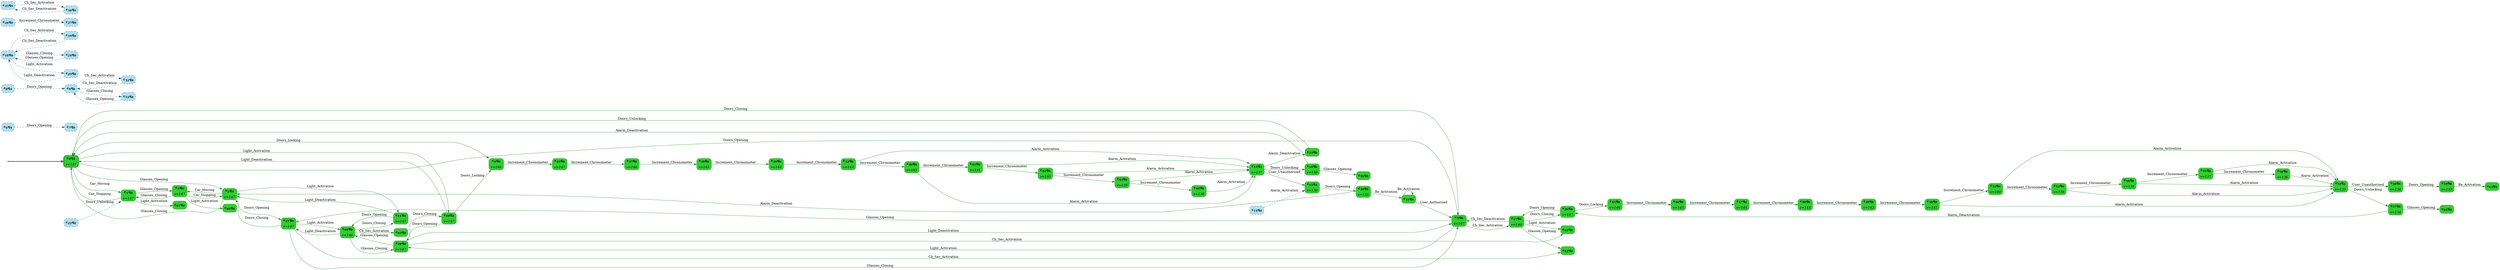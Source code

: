 digraph g {

	rankdir="LR"

	__invisible__[shape="point", color="forestgreen"]
	c0q4[label=<<b>c<sub>0</sub>q<sub>4</sub></b><br/><br/><i>v=147</i>>, shape="box", style="rounded, filled", fillcolor="limegreen", color="forestgreen", penwidth=3] // Initial
	c1q0[label=<<b>c<sub>1</sub>q<sub>0</sub></b><br/><br/><i>v=147</i>>, shape="box", style="rounded, filled", fillcolor="limegreen", color="forestgreen"]
	c3q0[label=<<b>c<sub>3</sub>q<sub>0</sub></b><br/><br/><i>v=147</i>>, shape="box", style="rounded, filled", fillcolor="limegreen", color="forestgreen"]
	c2q4[label=<<b>c<sub>2</sub>q<sub>4</sub></b><br/><br/><i>v=147</i>>, shape="box", style="rounded, filled", fillcolor="limegreen", color="forestgreen"]
	c11q4[label=<<b>c<sub>11</sub>q<sub>4</sub></b><br/><br/><i>v=147</i>>, shape="box", style="rounded, filled", fillcolor="limegreen", color="forestgreen"]
	c60q0[label=<<b>c<sub>60</sub>q<sub>0</sub></b><br/><br/><i>v=146</i>>, shape="box", style="rounded, filled", fillcolor="limegreen", color="forestgreen"]
	c65q0[label=<<b>c<sub>65</sub>q<sub>0</sub></b>>, shape="box", style="rounded, filled", fillcolor="limegreen", color="forestgreen"]
	c28q0[label=<<b>c<sub>28</sub>q<sub>0</sub></b><br/><br/><i>v=147</i>>, shape="box", style="rounded, filled", fillcolor="limegreen", color="forestgreen"]
	c5q0[label=<<b>c<sub>5</sub>q<sub>0</sub></b><br/><br/><i>v=147</i>>, shape="box", style="rounded, filled", fillcolor="limegreen", color="forestgreen"]
	c17q0[label=<<b>c<sub>17</sub>q<sub>0</sub></b><br/><br/><i>v=146</i>>, shape="box", style="rounded, filled", fillcolor="limegreen", color="forestgreen"]
	c20q4[label=<<b>c<sub>20</sub>q<sub>4</sub></b><br/><br/><i>v=147</i>>, shape="box", style="rounded, filled", fillcolor="limegreen", color="forestgreen"]
	c45q0[label=<<b>c<sub>45</sub>q<sub>0</sub></b><br/><br/><i>v=146</i>>, shape="box", style="rounded, filled", fillcolor="limegreen", color="forestgreen"]
	c46q0[label=<<b>c<sub>46</sub>q<sub>0</sub></b><br/><br/><i>v=145</i>>, shape="box", style="rounded, filled", fillcolor="limegreen", color="forestgreen"]
	c47q0[label=<<b>c<sub>47</sub>q<sub>0</sub></b><br/><br/><i>v=144</i>>, shape="box", style="rounded, filled", fillcolor="limegreen", color="forestgreen"]
	c48q0[label=<<b>c<sub>48</sub>q<sub>0</sub></b><br/><br/><i>v=143</i>>, shape="box", style="rounded, filled", fillcolor="limegreen", color="forestgreen"]
	c49q0[label=<<b>c<sub>49</sub>q<sub>0</sub></b><br/><br/><i>v=142</i>>, shape="box", style="rounded, filled", fillcolor="limegreen", color="forestgreen"]
	c50q0[label=<<b>c<sub>50</sub>q<sub>0</sub></b><br/><br/><i>v=141</i>>, shape="box", style="rounded, filled", fillcolor="limegreen", color="forestgreen"]
	c51q2[label=<<b>c<sub>51</sub>q<sub>2</sub></b><br/><br/><i>v=135</i>>, shape="box", style="rounded, filled", fillcolor="limegreen", color="forestgreen"]
	c57q0[label=<<b>c<sub>57</sub>q<sub>0</sub></b><br/><br/><i>v=134</i>>, shape="box", style="rounded, filled", fillcolor="limegreen", color="forestgreen"]
	c64q0[label=<<b>c<sub>64</sub>q<sub>0</sub></b>>, shape="box", style="rounded, filled", fillcolor="limegreen", color="forestgreen"]
	c58q4[label=<<b>c<sub>58</sub>q<sub>4</sub></b><br/><br/><i>v=134</i>>, shape="box", style="rounded, filled", fillcolor="limegreen", color="forestgreen"]
	c59q8[label=<<b>c<sub>59</sub>q<sub>8</sub></b><br/><br/><i>v=133</i>>, shape="box", style="rounded, filled", fillcolor="limegreen", color="forestgreen"]
	c63q9[label=<<b>c<sub>63</sub>q<sub>9</sub></b>>, shape="box", style="rounded, filled", fillcolor="limegreen", color="forestgreen"]
	c52q0[label=<<b>c<sub>52</sub>q<sub>0</sub></b><br/><br/><i>v=140</i>>, shape="box", style="rounded, filled", fillcolor="limegreen", color="forestgreen"]
	c53q0[label=<<b>c<sub>53</sub>q<sub>0</sub></b><br/><br/><i>v=139</i>>, shape="box", style="rounded, filled", fillcolor="limegreen", color="forestgreen"]
	c54q0[label=<<b>c<sub>54</sub>q<sub>0</sub></b><br/><br/><i>v=138</i>>, shape="box", style="rounded, filled", fillcolor="limegreen", color="forestgreen"]
	c55q0[label=<<b>c<sub>55</sub>q<sub>0</sub></b><br/><br/><i>v=137</i>>, shape="box", style="rounded, filled", fillcolor="limegreen", color="forestgreen"]
	c56q0[label=<<b>c<sub>56</sub>q<sub>0</sub></b><br/><br/><i>v=136</i>>, shape="box", style="rounded, filled", fillcolor="limegreen", color="forestgreen"]
	c62q0[label=<<b>c<sub>62</sub>q<sub>0</sub></b>>, shape="box", style="rounded, filled", fillcolor="limegreen", color="forestgreen"]
	c61q0[label=<<b>c<sub>61</sub>q<sub>0</sub></b>>, shape="box", style="rounded, filled", fillcolor="limegreen", color="forestgreen"]
	c21q0[label=<<b>c<sub>21</sub>q<sub>0</sub></b><br/><br/><i>v=147</i>>, shape="box", style="rounded, filled", fillcolor="limegreen", color="forestgreen"]
	c10q4[label=<<b>c<sub>10</sub>q<sub>4</sub></b><br/><br/><i>v=147</i>>, shape="box", style="rounded, filled", fillcolor="limegreen", color="forestgreen"]
	c4q0[label=<<b>c<sub>4</sub>q<sub>0</sub></b><br/><br/><i>v=146</i>>, shape="box", style="rounded, filled", fillcolor="limegreen", color="forestgreen"]
	c25q0[label=<<b>c<sub>25</sub>q<sub>0</sub></b><br/><br/><i>v=147</i>>, shape="box", style="rounded, filled", fillcolor="limegreen", color="forestgreen"]
	c37q0[label=<<b>c<sub>37</sub>q<sub>0</sub></b><br/><br/><i>v=146</i>>, shape="box", style="rounded, filled", fillcolor="limegreen", color="forestgreen"]
	c38q0[label=<<b>c<sub>38</sub>q<sub>0</sub></b><br/><br/><i>v=145</i>>, shape="box", style="rounded, filled", fillcolor="limegreen", color="forestgreen"]
	c39q0[label=<<b>c<sub>39</sub>q<sub>0</sub></b><br/><br/><i>v=144</i>>, shape="box", style="rounded, filled", fillcolor="limegreen", color="forestgreen"]
	c12q0[label=<<b>c<sub>12</sub>q<sub>0</sub></b><br/><br/><i>v=143</i>>, shape="box", style="rounded, filled", fillcolor="limegreen", color="forestgreen"]
	c13q2[label=<<b>c<sub>13</sub>q<sub>2</sub></b><br/><br/><i>v=137</i>>, shape="box", style="rounded, filled", fillcolor="limegreen", color="forestgreen"]
	c23q0[label=<<b>c<sub>23</sub>q<sub>0</sub></b>>, shape="box", style="rounded, filled", fillcolor="limegreen", color="forestgreen"]
	c34q0[label=<<b>c<sub>34</sub>q<sub>0</sub></b><br/><br/><i>v=136</i>>, shape="box", style="rounded, filled", fillcolor="limegreen", color="forestgreen"]
	c16q0[label=<<b>c<sub>16</sub>q<sub>0</sub></b>>, shape="box", style="rounded, filled", fillcolor="limegreen", color="forestgreen"]
	c15q4[label=<<b>c<sub>15</sub>q<sub>4</sub></b><br/><br/><i>v=136</i>>, shape="box", style="rounded, filled", fillcolor="limegreen", color="forestgreen"]
	c30q8[label=<<b>c<sub>30</sub>q<sub>8</sub></b><br/><br/><i>v=135</i>>, shape="box", style="rounded, filled", fillcolor="limegreen", color="forestgreen"]
	c31q9[label=<<b>c<sub>31</sub>q<sub>9</sub></b>>, shape="box", style="rounded, filled", fillcolor="limegreen", color="forestgreen"]
	c40q0[label=<<b>c<sub>40</sub>q<sub>0</sub></b><br/><br/><i>v=142</i>>, shape="box", style="rounded, filled", fillcolor="limegreen", color="forestgreen"]
	c41q0[label=<<b>c<sub>41</sub>q<sub>0</sub></b><br/><br/><i>v=141</i>>, shape="box", style="rounded, filled", fillcolor="limegreen", color="forestgreen"]
	c42q0[label=<<b>c<sub>42</sub>q<sub>0</sub></b><br/><br/><i>v=140</i>>, shape="box", style="rounded, filled", fillcolor="limegreen", color="forestgreen"]
	c43q0[label=<<b>c<sub>43</sub>q<sub>0</sub></b><br/><br/><i>v=139</i>>, shape="box", style="rounded, filled", fillcolor="limegreen", color="forestgreen"]
	c44q0[label=<<b>c<sub>44</sub>q<sub>0</sub></b><br/><br/><i>v=138</i>>, shape="box", style="rounded, filled", fillcolor="limegreen", color="forestgreen"]
	c66q0[label=<<b>c<sub>66</sub>q<sub>0</sub></b>>, shape="box", style="rounded, filled", fillcolor="limegreen", color="forestgreen"]
	c67q0[label=<<b>c<sub>67</sub>q<sub>0</sub></b>>, shape="box", style="rounded, filled", fillcolor="limegreen", color="forestgreen"]
	c6q4[label=<<b>c<sub>6</sub>q<sub>4</sub></b>>, shape="box", style="rounded, filled, dashed", fillcolor="lightblue2", color="deepskyblue4"]
	c7q0[label=<<b>c<sub>7</sub>q<sub>0</sub></b>>, shape="box", style="rounded, filled, dashed", fillcolor="lightblue2", color="deepskyblue4"]
	c8q4[label=<<b>c<sub>8</sub>q<sub>4</sub></b>>, shape="box", style="rounded, filled, dashed", fillcolor="lightblue2", color="deepskyblue4"]
	c9q8[label=<<b>c<sub>9</sub>q<sub>8</sub></b>>, shape="box", style="rounded, filled, dashed", fillcolor="lightblue2", color="deepskyblue4"]
	c14q0[label=<<b>c<sub>14</sub>q<sub>0</sub></b>>, shape="box", style="rounded, filled, dashed", fillcolor="lightblue2", color="deepskyblue4"]
	c18q0[label=<<b>c<sub>18</sub>q<sub>0</sub></b>>, shape="box", style="rounded, filled, dashed", fillcolor="lightblue2", color="deepskyblue4"]
	c19q0[label=<<b>c<sub>19</sub>q<sub>0</sub></b>>, shape="box", style="rounded, filled, dashed", fillcolor="lightblue2", color="deepskyblue4"]
	c22q0[label=<<b>c<sub>22</sub>q<sub>0</sub></b>>, shape="box", style="rounded, filled, dashed", fillcolor="lightblue2", color="deepskyblue4"]
	c24q0[label=<<b>c<sub>24</sub>q<sub>0</sub></b>>, shape="box", style="rounded, filled, dashed", fillcolor="lightblue2", color="deepskyblue4"]
	c26q0[label=<<b>c<sub>26</sub>q<sub>0</sub></b>>, shape="box", style="rounded, filled, dashed", fillcolor="lightblue2", color="deepskyblue4"]
	c27q0[label=<<b>c<sub>27</sub>q<sub>0</sub></b>>, shape="box", style="rounded, filled, dashed", fillcolor="lightblue2", color="deepskyblue4"]
	c29q0[label=<<b>c<sub>29</sub>q<sub>0</sub></b>>, shape="box", style="rounded, filled, dashed", fillcolor="lightblue2", color="deepskyblue4"]
	c32q8[label=<<b>c<sub>32</sub>q<sub>8</sub></b>>, shape="box", style="rounded, filled, dashed", fillcolor="lightblue2", color="deepskyblue4"]
	c33q8[label=<<b>c<sub>33</sub>q<sub>8</sub></b>>, shape="box", style="rounded, filled, dashed", fillcolor="lightblue2", color="deepskyblue4"]
	c35q9[label=<<b>c<sub>35</sub>q<sub>9</sub></b>>, shape="box", style="rounded, filled, dashed", fillcolor="lightblue2", color="deepskyblue4"]
	c36q9[label=<<b>c<sub>36</sub>q<sub>9</sub></b>>, shape="box", style="rounded, filled, dashed", fillcolor="lightblue2", color="deepskyblue4"]

	__invisible__ -> c0q4[penwidth=3, color="forestgreen"]
	c0q4 -> c1q0[label=<Car_Moving>, color="forestgreen"]
	c1q0 -> c0q4[label=<Car_Stopping>, color="forestgreen"]
	c1q0 -> c3q0[label=<Glasses_Opening>, color="forestgreen"]
	c3q0 -> c2q4[label=<Car_Stopping>, color="forestgreen"]
	c2q4 -> c3q0[label=<Car_Moving>, color="forestgreen"]
	c2q4 -> c0q4[label=<Glasses_Closing>, color="forestgreen"]
	c2q4 -> c11q4[label=<Light_Activation>, color="forestgreen"]
	c11q4 -> c2q4[label=<Light_Deactivation>, color="forestgreen"]
	c11q4 -> c60q0[label=<Doors_Opening>, color="forestgreen"]
	c60q0 -> c65q0[label=<Ch_Sec_Activation>, color="forestgreen"]
	c60q0 -> c11q4[label=<Doors_Closing>, color="forestgreen"]
	c60q0 -> c28q0[label=<Glasses_Closing>, color="forestgreen"]
	c28q0 -> c5q0[label=<Light_Deactivation>, color="forestgreen"]
	c5q0 -> c17q0[label=<Ch_Sec_Activation>, color="forestgreen"]
	c17q0 -> c5q0[label=<Ch_Sec_Deactivation>, color="forestgreen"]
	c17q0 -> c20q4[label=<Doors_Closing>, color="forestgreen"]
	c20q4 -> c45q0[label=<Doors_Locking>, color="forestgreen"]
	c45q0 -> c46q0[label=<Increment_Chronometer>, color="forestgreen"]
	c46q0 -> c47q0[label=<Increment_Chronometer>, color="forestgreen"]
	c47q0 -> c48q0[label=<Increment_Chronometer>, color="forestgreen"]
	c48q0 -> c49q0[label=<Increment_Chronometer>, color="forestgreen"]
	c49q0 -> c50q0[label=<Increment_Chronometer>, color="forestgreen"]
	c50q0 -> c51q2[label=<Alarm_Activation>, color="forestgreen"]
	c51q2 -> c57q0[label=<Doors_Unlocking>, color="forestgreen"]
	c57q0 -> c20q4[label=<Alarm_Deactivation>, color="forestgreen"]
	c57q0 -> c64q0[label=<Glasses_Opening>, color="forestgreen"]
	c51q2 -> c58q4[label=<User_Unauthorized>, color="forestgreen"]
	c58q4 -> c59q8[label=<Doors_Opening>, color="forestgreen"]
	c59q8 -> c63q9[label=<Be_Activation>, color="forestgreen"]
	c50q0 -> c52q0[label=<Increment_Chronometer>, color="forestgreen"]
	c52q0 -> c51q2[label=<Alarm_Activation>, color="forestgreen"]
	c52q0 -> c53q0[label=<Increment_Chronometer>, color="forestgreen"]
	c53q0 -> c51q2[label=<Alarm_Activation>, color="forestgreen"]
	c53q0 -> c54q0[label=<Increment_Chronometer>, color="forestgreen"]
	c54q0 -> c51q2[label=<Alarm_Activation>, color="forestgreen"]
	c54q0 -> c55q0[label=<Increment_Chronometer>, color="forestgreen"]
	c55q0 -> c51q2[label=<Alarm_Activation>, color="forestgreen"]
	c55q0 -> c56q0[label=<Increment_Chronometer>, color="forestgreen"]
	c56q0 -> c51q2[label=<Alarm_Activation>, color="forestgreen"]
	c20q4 -> c17q0[label=<Doors_Opening>, color="forestgreen"]
	c17q0 -> c62q0[label=<Glasses_Opening>, color="forestgreen"]
	c17q0 -> c61q0[label=<Light_Activation>, color="forestgreen"]
	c5q0 -> c21q0[label=<Glasses_Opening>, color="forestgreen"]
	c21q0 -> c2q4[label=<Doors_Closing>, color="forestgreen"]
	c21q0 -> c62q0[label=<Ch_Sec_Activation>, color="forestgreen"]
	c21q0 -> c5q0[label=<Glasses_Closing>, color="forestgreen"]
	c21q0 -> c60q0[label=<Light_Activation>, color="forestgreen"]
	c5q0 -> c28q0[label=<Light_Activation>, color="forestgreen"]
	c5q0 -> c0q4[label=<Doors_Closing>, color="forestgreen"]
	c28q0 -> c61q0[label=<Ch_Sec_Activation>, color="forestgreen"]
	c28q0 -> c10q4[label=<Doors_Closing>, color="forestgreen"]
	c10q4 -> c0q4[label=<Light_Deactivation>, color="forestgreen"]
	c10q4 -> c4q0[label=<Doors_Locking>, color="forestgreen"]
	c4q0 -> c25q0[label=<Increment_Chronometer>, color="forestgreen"]
	c25q0 -> c37q0[label=<Increment_Chronometer>, color="forestgreen"]
	c37q0 -> c38q0[label=<Increment_Chronometer>, color="forestgreen"]
	c38q0 -> c39q0[label=<Increment_Chronometer>, color="forestgreen"]
	c39q0 -> c12q0[label=<Increment_Chronometer>, color="forestgreen"]
	c12q0 -> c13q2[label=<Alarm_Activation>, color="forestgreen"]
	c13q2 -> c23q0[label=<Alarm_Deactivation>, color="forestgreen"]
	c23q0 -> c0q4[label=<Doors_Unlocking>, color="forestgreen"]
	c13q2 -> c34q0[label=<Doors_Unlocking>, color="forestgreen"]
	c34q0 -> c0q4[label=<Alarm_Deactivation>, color="forestgreen"]
	c34q0 -> c16q0[label=<Glasses_Opening>, color="forestgreen"]
	c16q0 -> c2q4[label=<Alarm_Deactivation>, color="forestgreen"]
	c13q2 -> c15q4[label=<User_Unauthorized>, color="forestgreen"]
	c15q4 -> c30q8[label=<Doors_Opening>, color="forestgreen"]
	c30q8 -> c31q9[label=<Be_Activation>, color="forestgreen"]
	c31q9 -> c31q9[label=<Be_Activation>, color="forestgreen"]
	c31q9 -> c5q0[label=<User_Authorized>, color="forestgreen"]
	c12q0 -> c40q0[label=<Increment_Chronometer>, color="forestgreen"]
	c40q0 -> c13q2[label=<Alarm_Activation>, color="forestgreen"]
	c40q0 -> c41q0[label=<Increment_Chronometer>, color="forestgreen"]
	c41q0 -> c13q2[label=<Alarm_Activation>, color="forestgreen"]
	c41q0 -> c42q0[label=<Increment_Chronometer>, color="forestgreen"]
	c42q0 -> c13q2[label=<Alarm_Activation>, color="forestgreen"]
	c42q0 -> c43q0[label=<Increment_Chronometer>, color="forestgreen"]
	c43q0 -> c13q2[label=<Alarm_Activation>, color="forestgreen"]
	c43q0 -> c44q0[label=<Increment_Chronometer>, color="forestgreen"]
	c44q0 -> c13q2[label=<Alarm_Activation>, color="forestgreen"]
	c10q4 -> c28q0[label=<Doors_Opening>, color="forestgreen"]
	c28q0 -> c60q0[label=<Glasses_Opening>, color="forestgreen"]
	c60q0 -> c21q0[label=<Light_Deactivation>, color="forestgreen"]
	c2q4 -> c21q0[label=<Doors_Opening>, color="forestgreen"]
	c3q0 -> c1q0[label=<Glasses_Closing>, color="forestgreen"]
	c3q0 -> c66q0[label=<Light_Activation>, color="forestgreen"]
	c1q0 -> c67q0[label=<Light_Activation>, color="forestgreen"]
	c0q4 -> c4q0[label=<Doors_Locking>, color="forestgreen"]
	c0q4 -> c5q0[label=<Doors_Opening>, color="forestgreen"]
	c0q4 -> c2q4[label=<Glasses_Opening>, color="forestgreen"]
	c0q4 -> c10q4[label=<Light_Activation>, color="forestgreen"]
	c6q4 -> c7q0[label=<Doors_Opening>, color="deepskyblue4", style="dashed"]
	c8q4 -> c9q8[label=<Doors_Opening>, color="deepskyblue4", style="dashed"]
	c14q0 -> c15q4[label=<Alarm_Activation>, color="deepskyblue4", style="dashed"]
	c18q0 -> c19q0[label=<Ch_Sec_Activation>, color="deepskyblue4", style="dashed"]
	c19q0 -> c18q0[label=<Ch_Sec_Deactivation>, color="deepskyblue4", style="dashed"]
	c22q0 -> c1q0[label=<Doors_Unlocking>, color="deepskyblue4", style="dashed"]
	c18q0 -> c24q0[label=<Glasses_Closing>, color="deepskyblue4", style="dashed"]
	c24q0 -> c18q0[label=<Glasses_Opening>, color="deepskyblue4", style="dashed"]
	c26q0 -> c27q0[label=<Increment_Chronometer>, color="deepskyblue4", style="dashed"]
	c18q0 -> c29q0[label=<Light_Activation>, color="deepskyblue4", style="dashed"]
	c29q0 -> c18q0[label=<Light_Deactivation>, color="deepskyblue4", style="dashed"]
	c9q8 -> c32q8[label=<Ch_Sec_Activation>, color="deepskyblue4", style="dashed"]
	c32q8 -> c9q8[label=<Ch_Sec_Deactivation>, color="deepskyblue4", style="dashed"]
	c9q8 -> c33q8[label=<Glasses_Closing>, color="deepskyblue4", style="dashed"]
	c33q8 -> c9q8[label=<Glasses_Opening>, color="deepskyblue4", style="dashed"]
	c35q9 -> c36q9[label=<Ch_Sec_Activation>, color="deepskyblue4", style="dashed"]
	c36q9 -> c35q9[label=<Ch_Sec_Deactivation>, color="deepskyblue4", style="dashed"]

}
